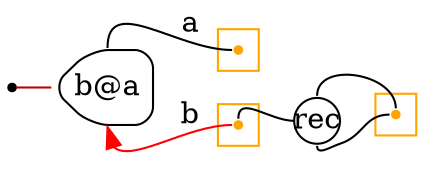 digraph G {
  rankdir=LR;
  edge[arrowhead=none,arrowtail=none];
  node[fixedsize=true,shape=circle]
  size="12.133333333333333,4.987468750000001";
  labeldistance=0;
  nodesep=.175;
  ranksep=.175;

 nd1[shape=point];
 nd2[label="b@a",tooltip="nd2-AppGraph",style=rounded,orientation=90,shape=house,color="#000000"];
 subgraph cluster_nd4 {
   graph[style=fill,color="orange"];ndcluster_nd4[tooltip="nd4",orientation=90,shape=point,color="orange"];
 };
 subgraph cluster_nd24 {
   graph[style=fill,color="orange"];ndcluster_nd24[tooltip="nd24",orientation=90,shape=point,color="orange"];
 };
 nd68[label="rec",tooltip="nd68-RecurGraph",style=rounded,width=.3,height=.3,color="#000000"];
   subgraph cluster_nd72 {
     graph[style=fill,color="orange"];ndcluster_nd72[tooltip="nd72",orientation=90,shape=point,color="orange"];
   };

  ndcluster_nd24->nd68[tailport=n,headport=w];
  nd2->ndcluster_nd24[dir=back,label="b",headport=w,tailport=s,color=red,arrowtail=normal];
  nd2->ndcluster_nd4[label="a",tailport=n,headport=w];
  nd1->nd2[tailport=e,headport=w,color="#b70000",arrowhead=none,arrowtail=none];
  nd68->ndcluster_nd72[dir=back,headport=n,tailport=n];
  nd68->ndcluster_nd72[tailport=s,headport=w];
}
